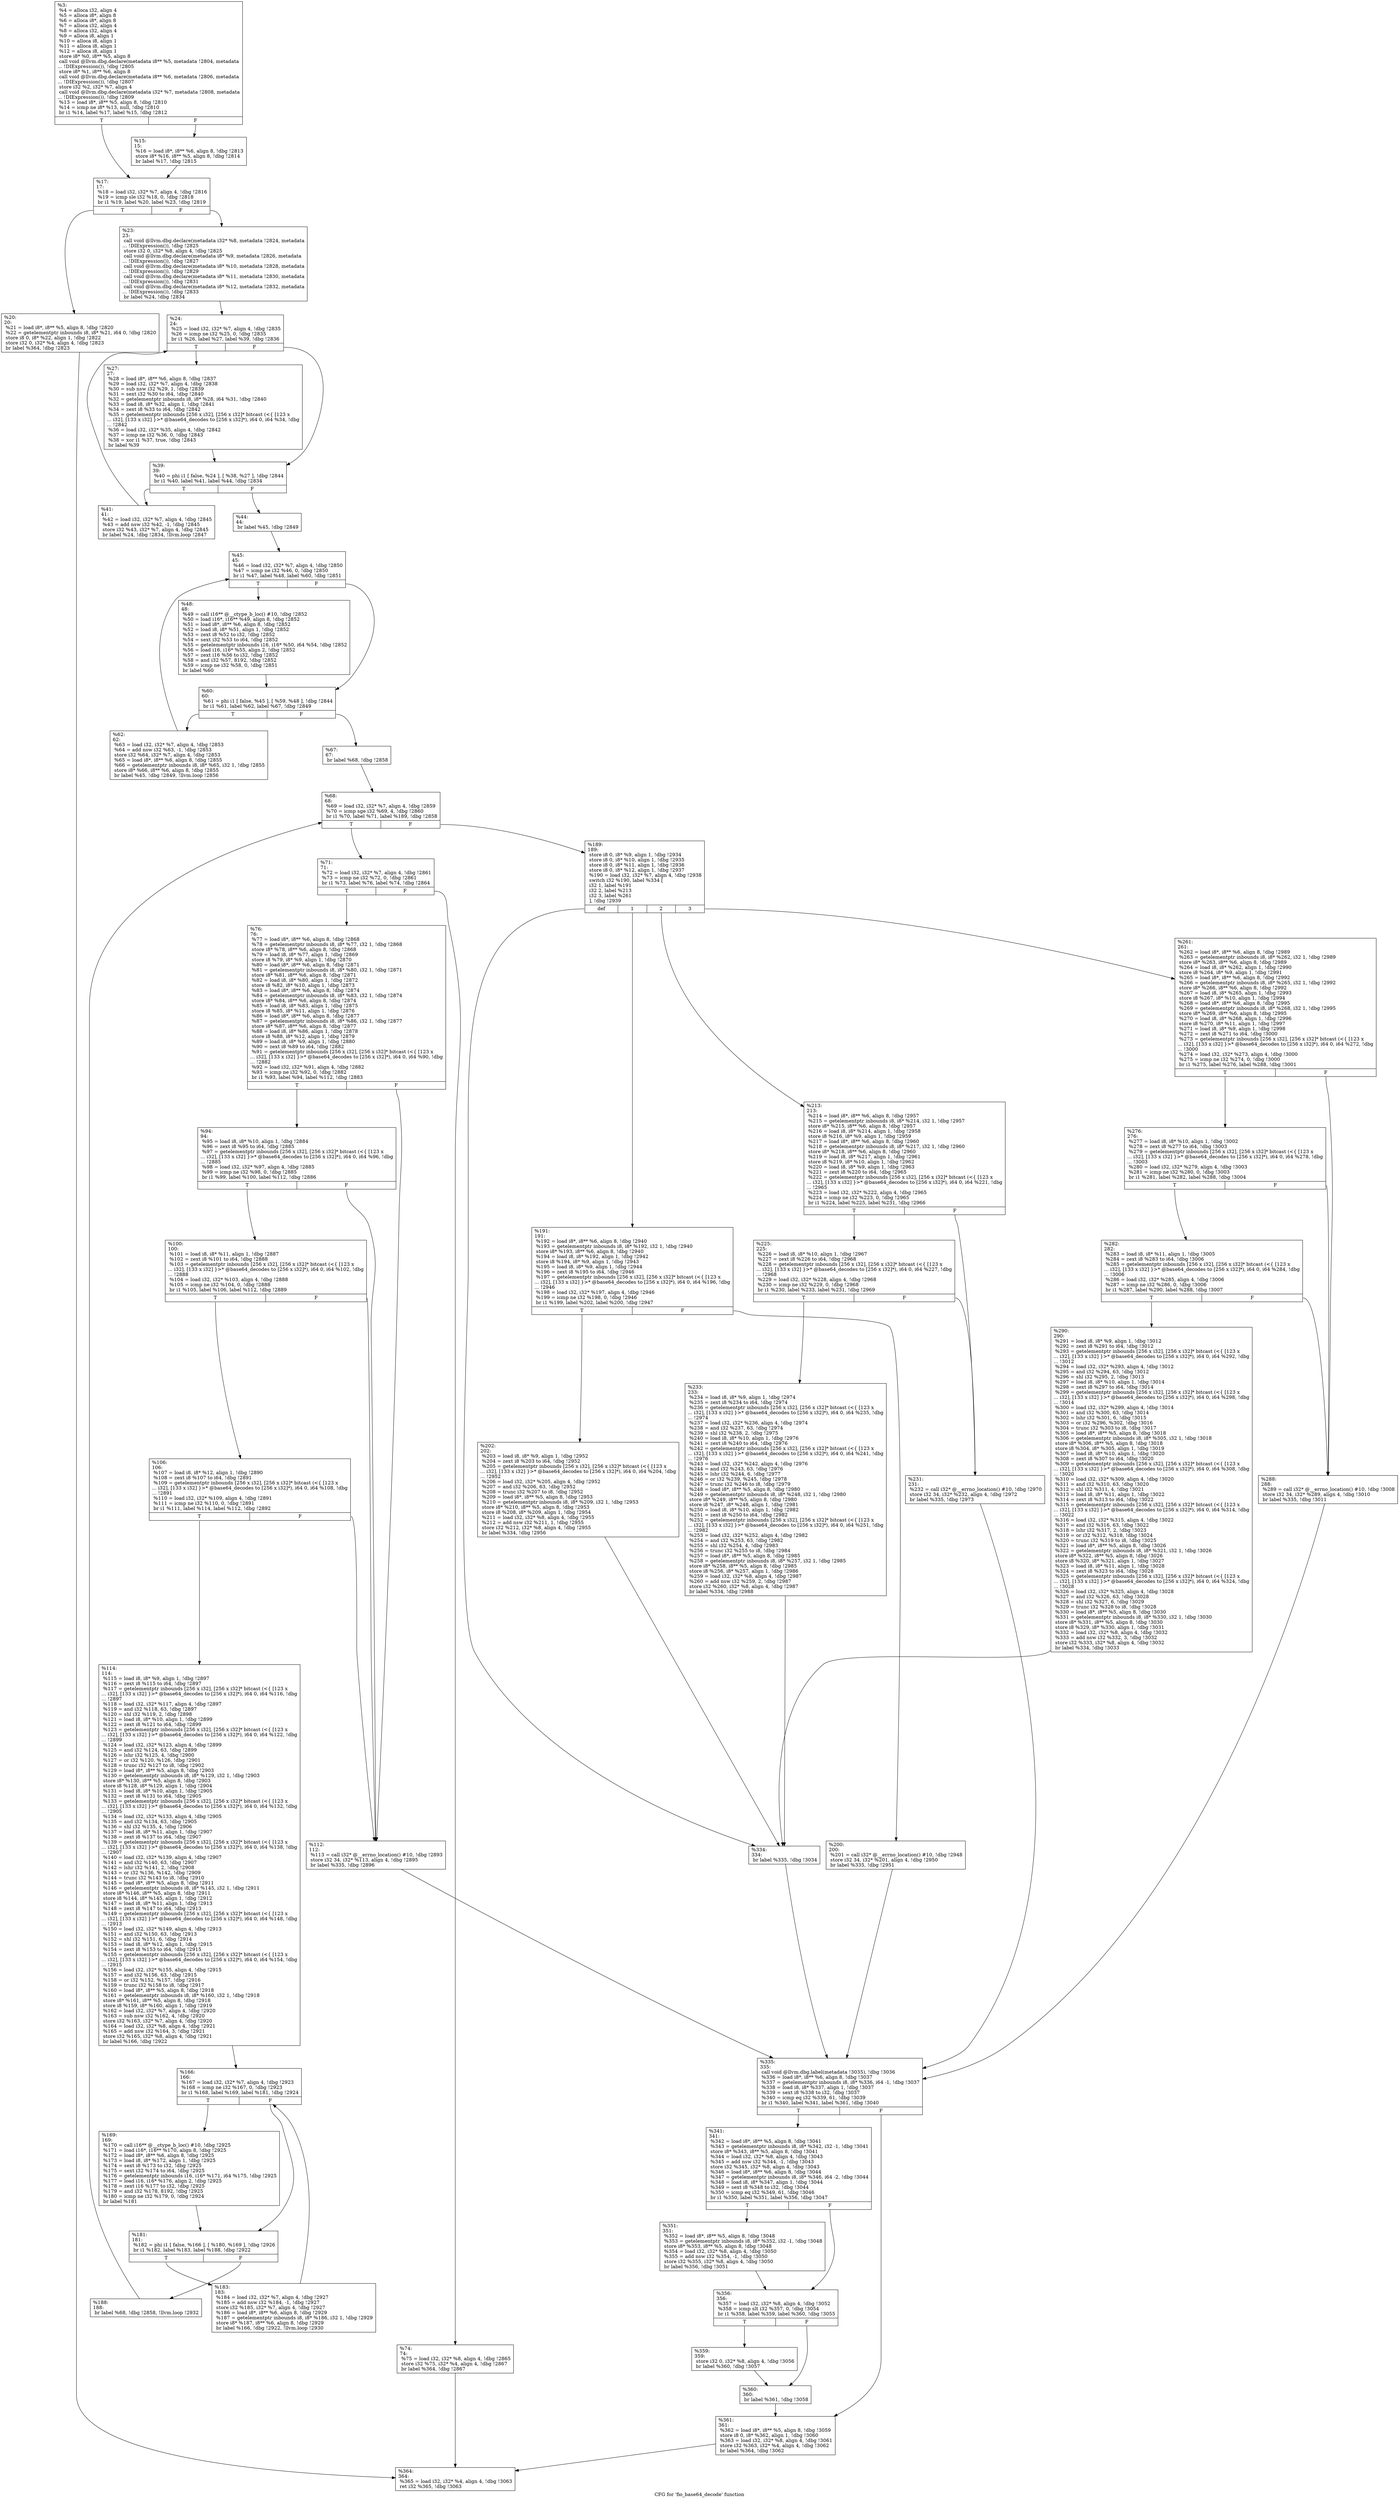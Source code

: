 digraph "CFG for 'fio_base64_decode' function" {
	label="CFG for 'fio_base64_decode' function";

	Node0x556851a2d360 [shape=record,label="{%3:\l  %4 = alloca i32, align 4\l  %5 = alloca i8*, align 8\l  %6 = alloca i8*, align 8\l  %7 = alloca i32, align 4\l  %8 = alloca i32, align 4\l  %9 = alloca i8, align 1\l  %10 = alloca i8, align 1\l  %11 = alloca i8, align 1\l  %12 = alloca i8, align 1\l  store i8* %0, i8** %5, align 8\l  call void @llvm.dbg.declare(metadata i8** %5, metadata !2804, metadata\l... !DIExpression()), !dbg !2805\l  store i8* %1, i8** %6, align 8\l  call void @llvm.dbg.declare(metadata i8** %6, metadata !2806, metadata\l... !DIExpression()), !dbg !2807\l  store i32 %2, i32* %7, align 4\l  call void @llvm.dbg.declare(metadata i32* %7, metadata !2808, metadata\l... !DIExpression()), !dbg !2809\l  %13 = load i8*, i8** %5, align 8, !dbg !2810\l  %14 = icmp ne i8* %13, null, !dbg !2810\l  br i1 %14, label %17, label %15, !dbg !2812\l|{<s0>T|<s1>F}}"];
	Node0x556851a2d360:s0 -> Node0x556851a2e1c0;
	Node0x556851a2d360:s1 -> Node0x556851a2e170;
	Node0x556851a2e170 [shape=record,label="{%15:\l15:                                               \l  %16 = load i8*, i8** %6, align 8, !dbg !2813\l  store i8* %16, i8** %5, align 8, !dbg !2814\l  br label %17, !dbg !2815\l}"];
	Node0x556851a2e170 -> Node0x556851a2e1c0;
	Node0x556851a2e1c0 [shape=record,label="{%17:\l17:                                               \l  %18 = load i32, i32* %7, align 4, !dbg !2816\l  %19 = icmp sle i32 %18, 0, !dbg !2818\l  br i1 %19, label %20, label %23, !dbg !2819\l|{<s0>T|<s1>F}}"];
	Node0x556851a2e1c0:s0 -> Node0x556851a2e210;
	Node0x556851a2e1c0:s1 -> Node0x556851a2e260;
	Node0x556851a2e210 [shape=record,label="{%20:\l20:                                               \l  %21 = load i8*, i8** %5, align 8, !dbg !2820\l  %22 = getelementptr inbounds i8, i8* %21, i64 0, !dbg !2820\l  store i8 0, i8* %22, align 1, !dbg !2822\l  store i32 0, i32* %4, align 4, !dbg !2823\l  br label %364, !dbg !2823\l}"];
	Node0x556851a2e210 -> Node0x556851a2f0c0;
	Node0x556851a2e260 [shape=record,label="{%23:\l23:                                               \l  call void @llvm.dbg.declare(metadata i32* %8, metadata !2824, metadata\l... !DIExpression()), !dbg !2825\l  store i32 0, i32* %8, align 4, !dbg !2825\l  call void @llvm.dbg.declare(metadata i8* %9, metadata !2826, metadata\l... !DIExpression()), !dbg !2827\l  call void @llvm.dbg.declare(metadata i8* %10, metadata !2828, metadata\l... !DIExpression()), !dbg !2829\l  call void @llvm.dbg.declare(metadata i8* %11, metadata !2830, metadata\l... !DIExpression()), !dbg !2831\l  call void @llvm.dbg.declare(metadata i8* %12, metadata !2832, metadata\l... !DIExpression()), !dbg !2833\l  br label %24, !dbg !2834\l}"];
	Node0x556851a2e260 -> Node0x556851a2e2b0;
	Node0x556851a2e2b0 [shape=record,label="{%24:\l24:                                               \l  %25 = load i32, i32* %7, align 4, !dbg !2835\l  %26 = icmp ne i32 %25, 0, !dbg !2835\l  br i1 %26, label %27, label %39, !dbg !2836\l|{<s0>T|<s1>F}}"];
	Node0x556851a2e2b0:s0 -> Node0x556851a2e300;
	Node0x556851a2e2b0:s1 -> Node0x556851a2e350;
	Node0x556851a2e300 [shape=record,label="{%27:\l27:                                               \l  %28 = load i8*, i8** %6, align 8, !dbg !2837\l  %29 = load i32, i32* %7, align 4, !dbg !2838\l  %30 = sub nsw i32 %29, 1, !dbg !2839\l  %31 = sext i32 %30 to i64, !dbg !2840\l  %32 = getelementptr inbounds i8, i8* %28, i64 %31, !dbg !2840\l  %33 = load i8, i8* %32, align 1, !dbg !2841\l  %34 = zext i8 %33 to i64, !dbg !2842\l  %35 = getelementptr inbounds [256 x i32], [256 x i32]* bitcast (\<\{ [123 x\l... i32], [133 x i32] \}\>* @base64_decodes to [256 x i32]*), i64 0, i64 %34, !dbg\l... !2842\l  %36 = load i32, i32* %35, align 4, !dbg !2842\l  %37 = icmp ne i32 %36, 0, !dbg !2843\l  %38 = xor i1 %37, true, !dbg !2843\l  br label %39\l}"];
	Node0x556851a2e300 -> Node0x556851a2e350;
	Node0x556851a2e350 [shape=record,label="{%39:\l39:                                               \l  %40 = phi i1 [ false, %24 ], [ %38, %27 ], !dbg !2844\l  br i1 %40, label %41, label %44, !dbg !2834\l|{<s0>T|<s1>F}}"];
	Node0x556851a2e350:s0 -> Node0x556851a2e3a0;
	Node0x556851a2e350:s1 -> Node0x556851a2e3f0;
	Node0x556851a2e3a0 [shape=record,label="{%41:\l41:                                               \l  %42 = load i32, i32* %7, align 4, !dbg !2845\l  %43 = add nsw i32 %42, -1, !dbg !2845\l  store i32 %43, i32* %7, align 4, !dbg !2845\l  br label %24, !dbg !2834, !llvm.loop !2847\l}"];
	Node0x556851a2e3a0 -> Node0x556851a2e2b0;
	Node0x556851a2e3f0 [shape=record,label="{%44:\l44:                                               \l  br label %45, !dbg !2849\l}"];
	Node0x556851a2e3f0 -> Node0x556851a2e440;
	Node0x556851a2e440 [shape=record,label="{%45:\l45:                                               \l  %46 = load i32, i32* %7, align 4, !dbg !2850\l  %47 = icmp ne i32 %46, 0, !dbg !2850\l  br i1 %47, label %48, label %60, !dbg !2851\l|{<s0>T|<s1>F}}"];
	Node0x556851a2e440:s0 -> Node0x556851a2e490;
	Node0x556851a2e440:s1 -> Node0x556851a2e4e0;
	Node0x556851a2e490 [shape=record,label="{%48:\l48:                                               \l  %49 = call i16** @__ctype_b_loc() #10, !dbg !2852\l  %50 = load i16*, i16** %49, align 8, !dbg !2852\l  %51 = load i8*, i8** %6, align 8, !dbg !2852\l  %52 = load i8, i8* %51, align 1, !dbg !2852\l  %53 = zext i8 %52 to i32, !dbg !2852\l  %54 = sext i32 %53 to i64, !dbg !2852\l  %55 = getelementptr inbounds i16, i16* %50, i64 %54, !dbg !2852\l  %56 = load i16, i16* %55, align 2, !dbg !2852\l  %57 = zext i16 %56 to i32, !dbg !2852\l  %58 = and i32 %57, 8192, !dbg !2852\l  %59 = icmp ne i32 %58, 0, !dbg !2851\l  br label %60\l}"];
	Node0x556851a2e490 -> Node0x556851a2e4e0;
	Node0x556851a2e4e0 [shape=record,label="{%60:\l60:                                               \l  %61 = phi i1 [ false, %45 ], [ %59, %48 ], !dbg !2844\l  br i1 %61, label %62, label %67, !dbg !2849\l|{<s0>T|<s1>F}}"];
	Node0x556851a2e4e0:s0 -> Node0x556851a2e530;
	Node0x556851a2e4e0:s1 -> Node0x556851a2e580;
	Node0x556851a2e530 [shape=record,label="{%62:\l62:                                               \l  %63 = load i32, i32* %7, align 4, !dbg !2853\l  %64 = add nsw i32 %63, -1, !dbg !2853\l  store i32 %64, i32* %7, align 4, !dbg !2853\l  %65 = load i8*, i8** %6, align 8, !dbg !2855\l  %66 = getelementptr inbounds i8, i8* %65, i32 1, !dbg !2855\l  store i8* %66, i8** %6, align 8, !dbg !2855\l  br label %45, !dbg !2849, !llvm.loop !2856\l}"];
	Node0x556851a2e530 -> Node0x556851a2e440;
	Node0x556851a2e580 [shape=record,label="{%67:\l67:                                               \l  br label %68, !dbg !2858\l}"];
	Node0x556851a2e580 -> Node0x556851a2e5d0;
	Node0x556851a2e5d0 [shape=record,label="{%68:\l68:                                               \l  %69 = load i32, i32* %7, align 4, !dbg !2859\l  %70 = icmp sge i32 %69, 4, !dbg !2860\l  br i1 %70, label %71, label %189, !dbg !2858\l|{<s0>T|<s1>F}}"];
	Node0x556851a2e5d0:s0 -> Node0x556851a2e620;
	Node0x556851a2e5d0:s1 -> Node0x556851a2ea30;
	Node0x556851a2e620 [shape=record,label="{%71:\l71:                                               \l  %72 = load i32, i32* %7, align 4, !dbg !2861\l  %73 = icmp ne i32 %72, 0, !dbg !2861\l  br i1 %73, label %76, label %74, !dbg !2864\l|{<s0>T|<s1>F}}"];
	Node0x556851a2e620:s0 -> Node0x556851a2e6c0;
	Node0x556851a2e620:s1 -> Node0x556851a2e670;
	Node0x556851a2e670 [shape=record,label="{%74:\l74:                                               \l  %75 = load i32, i32* %8, align 4, !dbg !2865\l  store i32 %75, i32* %4, align 4, !dbg !2867\l  br label %364, !dbg !2867\l}"];
	Node0x556851a2e670 -> Node0x556851a2f0c0;
	Node0x556851a2e6c0 [shape=record,label="{%76:\l76:                                               \l  %77 = load i8*, i8** %6, align 8, !dbg !2868\l  %78 = getelementptr inbounds i8, i8* %77, i32 1, !dbg !2868\l  store i8* %78, i8** %6, align 8, !dbg !2868\l  %79 = load i8, i8* %77, align 1, !dbg !2869\l  store i8 %79, i8* %9, align 1, !dbg !2870\l  %80 = load i8*, i8** %6, align 8, !dbg !2871\l  %81 = getelementptr inbounds i8, i8* %80, i32 1, !dbg !2871\l  store i8* %81, i8** %6, align 8, !dbg !2871\l  %82 = load i8, i8* %80, align 1, !dbg !2872\l  store i8 %82, i8* %10, align 1, !dbg !2873\l  %83 = load i8*, i8** %6, align 8, !dbg !2874\l  %84 = getelementptr inbounds i8, i8* %83, i32 1, !dbg !2874\l  store i8* %84, i8** %6, align 8, !dbg !2874\l  %85 = load i8, i8* %83, align 1, !dbg !2875\l  store i8 %85, i8* %11, align 1, !dbg !2876\l  %86 = load i8*, i8** %6, align 8, !dbg !2877\l  %87 = getelementptr inbounds i8, i8* %86, i32 1, !dbg !2877\l  store i8* %87, i8** %6, align 8, !dbg !2877\l  %88 = load i8, i8* %86, align 1, !dbg !2878\l  store i8 %88, i8* %12, align 1, !dbg !2879\l  %89 = load i8, i8* %9, align 1, !dbg !2880\l  %90 = zext i8 %89 to i64, !dbg !2882\l  %91 = getelementptr inbounds [256 x i32], [256 x i32]* bitcast (\<\{ [123 x\l... i32], [133 x i32] \}\>* @base64_decodes to [256 x i32]*), i64 0, i64 %90, !dbg\l... !2882\l  %92 = load i32, i32* %91, align 4, !dbg !2882\l  %93 = icmp ne i32 %92, 0, !dbg !2882\l  br i1 %93, label %94, label %112, !dbg !2883\l|{<s0>T|<s1>F}}"];
	Node0x556851a2e6c0:s0 -> Node0x556851a2e710;
	Node0x556851a2e6c0:s1 -> Node0x556851a2e800;
	Node0x556851a2e710 [shape=record,label="{%94:\l94:                                               \l  %95 = load i8, i8* %10, align 1, !dbg !2884\l  %96 = zext i8 %95 to i64, !dbg !2885\l  %97 = getelementptr inbounds [256 x i32], [256 x i32]* bitcast (\<\{ [123 x\l... i32], [133 x i32] \}\>* @base64_decodes to [256 x i32]*), i64 0, i64 %96, !dbg\l... !2885\l  %98 = load i32, i32* %97, align 4, !dbg !2885\l  %99 = icmp ne i32 %98, 0, !dbg !2885\l  br i1 %99, label %100, label %112, !dbg !2886\l|{<s0>T|<s1>F}}"];
	Node0x556851a2e710:s0 -> Node0x556851a2e760;
	Node0x556851a2e710:s1 -> Node0x556851a2e800;
	Node0x556851a2e760 [shape=record,label="{%100:\l100:                                              \l  %101 = load i8, i8* %11, align 1, !dbg !2887\l  %102 = zext i8 %101 to i64, !dbg !2888\l  %103 = getelementptr inbounds [256 x i32], [256 x i32]* bitcast (\<\{ [123 x\l... i32], [133 x i32] \}\>* @base64_decodes to [256 x i32]*), i64 0, i64 %102, !dbg\l... !2888\l  %104 = load i32, i32* %103, align 4, !dbg !2888\l  %105 = icmp ne i32 %104, 0, !dbg !2888\l  br i1 %105, label %106, label %112, !dbg !2889\l|{<s0>T|<s1>F}}"];
	Node0x556851a2e760:s0 -> Node0x556851a2e7b0;
	Node0x556851a2e760:s1 -> Node0x556851a2e800;
	Node0x556851a2e7b0 [shape=record,label="{%106:\l106:                                              \l  %107 = load i8, i8* %12, align 1, !dbg !2890\l  %108 = zext i8 %107 to i64, !dbg !2891\l  %109 = getelementptr inbounds [256 x i32], [256 x i32]* bitcast (\<\{ [123 x\l... i32], [133 x i32] \}\>* @base64_decodes to [256 x i32]*), i64 0, i64 %108, !dbg\l... !2891\l  %110 = load i32, i32* %109, align 4, !dbg !2891\l  %111 = icmp ne i32 %110, 0, !dbg !2891\l  br i1 %111, label %114, label %112, !dbg !2892\l|{<s0>T|<s1>F}}"];
	Node0x556851a2e7b0:s0 -> Node0x556851a2e850;
	Node0x556851a2e7b0:s1 -> Node0x556851a2e800;
	Node0x556851a2e800 [shape=record,label="{%112:\l112:                                              \l  %113 = call i32* @__errno_location() #10, !dbg !2893\l  store i32 34, i32* %113, align 4, !dbg !2895\l  br label %335, !dbg !2896\l}"];
	Node0x556851a2e800 -> Node0x556851a2ee90;
	Node0x556851a2e850 [shape=record,label="{%114:\l114:                                              \l  %115 = load i8, i8* %9, align 1, !dbg !2897\l  %116 = zext i8 %115 to i64, !dbg !2897\l  %117 = getelementptr inbounds [256 x i32], [256 x i32]* bitcast (\<\{ [123 x\l... i32], [133 x i32] \}\>* @base64_decodes to [256 x i32]*), i64 0, i64 %116, !dbg\l... !2897\l  %118 = load i32, i32* %117, align 4, !dbg !2897\l  %119 = and i32 %118, 63, !dbg !2897\l  %120 = shl i32 %119, 2, !dbg !2898\l  %121 = load i8, i8* %10, align 1, !dbg !2899\l  %122 = zext i8 %121 to i64, !dbg !2899\l  %123 = getelementptr inbounds [256 x i32], [256 x i32]* bitcast (\<\{ [123 x\l... i32], [133 x i32] \}\>* @base64_decodes to [256 x i32]*), i64 0, i64 %122, !dbg\l... !2899\l  %124 = load i32, i32* %123, align 4, !dbg !2899\l  %125 = and i32 %124, 63, !dbg !2899\l  %126 = lshr i32 %125, 4, !dbg !2900\l  %127 = or i32 %120, %126, !dbg !2901\l  %128 = trunc i32 %127 to i8, !dbg !2902\l  %129 = load i8*, i8** %5, align 8, !dbg !2903\l  %130 = getelementptr inbounds i8, i8* %129, i32 1, !dbg !2903\l  store i8* %130, i8** %5, align 8, !dbg !2903\l  store i8 %128, i8* %129, align 1, !dbg !2904\l  %131 = load i8, i8* %10, align 1, !dbg !2905\l  %132 = zext i8 %131 to i64, !dbg !2905\l  %133 = getelementptr inbounds [256 x i32], [256 x i32]* bitcast (\<\{ [123 x\l... i32], [133 x i32] \}\>* @base64_decodes to [256 x i32]*), i64 0, i64 %132, !dbg\l... !2905\l  %134 = load i32, i32* %133, align 4, !dbg !2905\l  %135 = and i32 %134, 63, !dbg !2905\l  %136 = shl i32 %135, 4, !dbg !2906\l  %137 = load i8, i8* %11, align 1, !dbg !2907\l  %138 = zext i8 %137 to i64, !dbg !2907\l  %139 = getelementptr inbounds [256 x i32], [256 x i32]* bitcast (\<\{ [123 x\l... i32], [133 x i32] \}\>* @base64_decodes to [256 x i32]*), i64 0, i64 %138, !dbg\l... !2907\l  %140 = load i32, i32* %139, align 4, !dbg !2907\l  %141 = and i32 %140, 63, !dbg !2907\l  %142 = lshr i32 %141, 2, !dbg !2908\l  %143 = or i32 %136, %142, !dbg !2909\l  %144 = trunc i32 %143 to i8, !dbg !2910\l  %145 = load i8*, i8** %5, align 8, !dbg !2911\l  %146 = getelementptr inbounds i8, i8* %145, i32 1, !dbg !2911\l  store i8* %146, i8** %5, align 8, !dbg !2911\l  store i8 %144, i8* %145, align 1, !dbg !2912\l  %147 = load i8, i8* %11, align 1, !dbg !2913\l  %148 = zext i8 %147 to i64, !dbg !2913\l  %149 = getelementptr inbounds [256 x i32], [256 x i32]* bitcast (\<\{ [123 x\l... i32], [133 x i32] \}\>* @base64_decodes to [256 x i32]*), i64 0, i64 %148, !dbg\l... !2913\l  %150 = load i32, i32* %149, align 4, !dbg !2913\l  %151 = and i32 %150, 63, !dbg !2913\l  %152 = shl i32 %151, 6, !dbg !2914\l  %153 = load i8, i8* %12, align 1, !dbg !2915\l  %154 = zext i8 %153 to i64, !dbg !2915\l  %155 = getelementptr inbounds [256 x i32], [256 x i32]* bitcast (\<\{ [123 x\l... i32], [133 x i32] \}\>* @base64_decodes to [256 x i32]*), i64 0, i64 %154, !dbg\l... !2915\l  %156 = load i32, i32* %155, align 4, !dbg !2915\l  %157 = and i32 %156, 63, !dbg !2915\l  %158 = or i32 %152, %157, !dbg !2916\l  %159 = trunc i32 %158 to i8, !dbg !2917\l  %160 = load i8*, i8** %5, align 8, !dbg !2918\l  %161 = getelementptr inbounds i8, i8* %160, i32 1, !dbg !2918\l  store i8* %161, i8** %5, align 8, !dbg !2918\l  store i8 %159, i8* %160, align 1, !dbg !2919\l  %162 = load i32, i32* %7, align 4, !dbg !2920\l  %163 = sub nsw i32 %162, 4, !dbg !2920\l  store i32 %163, i32* %7, align 4, !dbg !2920\l  %164 = load i32, i32* %8, align 4, !dbg !2921\l  %165 = add nsw i32 %164, 3, !dbg !2921\l  store i32 %165, i32* %8, align 4, !dbg !2921\l  br label %166, !dbg !2922\l}"];
	Node0x556851a2e850 -> Node0x556851a2e8a0;
	Node0x556851a2e8a0 [shape=record,label="{%166:\l166:                                              \l  %167 = load i32, i32* %7, align 4, !dbg !2923\l  %168 = icmp ne i32 %167, 0, !dbg !2923\l  br i1 %168, label %169, label %181, !dbg !2924\l|{<s0>T|<s1>F}}"];
	Node0x556851a2e8a0:s0 -> Node0x556851a2e8f0;
	Node0x556851a2e8a0:s1 -> Node0x556851a2e940;
	Node0x556851a2e8f0 [shape=record,label="{%169:\l169:                                              \l  %170 = call i16** @__ctype_b_loc() #10, !dbg !2925\l  %171 = load i16*, i16** %170, align 8, !dbg !2925\l  %172 = load i8*, i8** %6, align 8, !dbg !2925\l  %173 = load i8, i8* %172, align 1, !dbg !2925\l  %174 = sext i8 %173 to i32, !dbg !2925\l  %175 = sext i32 %174 to i64, !dbg !2925\l  %176 = getelementptr inbounds i16, i16* %171, i64 %175, !dbg !2925\l  %177 = load i16, i16* %176, align 2, !dbg !2925\l  %178 = zext i16 %177 to i32, !dbg !2925\l  %179 = and i32 %178, 8192, !dbg !2925\l  %180 = icmp ne i32 %179, 0, !dbg !2924\l  br label %181\l}"];
	Node0x556851a2e8f0 -> Node0x556851a2e940;
	Node0x556851a2e940 [shape=record,label="{%181:\l181:                                              \l  %182 = phi i1 [ false, %166 ], [ %180, %169 ], !dbg !2926\l  br i1 %182, label %183, label %188, !dbg !2922\l|{<s0>T|<s1>F}}"];
	Node0x556851a2e940:s0 -> Node0x556851a2e990;
	Node0x556851a2e940:s1 -> Node0x556851a2e9e0;
	Node0x556851a2e990 [shape=record,label="{%183:\l183:                                              \l  %184 = load i32, i32* %7, align 4, !dbg !2927\l  %185 = add nsw i32 %184, -1, !dbg !2927\l  store i32 %185, i32* %7, align 4, !dbg !2927\l  %186 = load i8*, i8** %6, align 8, !dbg !2929\l  %187 = getelementptr inbounds i8, i8* %186, i32 1, !dbg !2929\l  store i8* %187, i8** %6, align 8, !dbg !2929\l  br label %166, !dbg !2922, !llvm.loop !2930\l}"];
	Node0x556851a2e990 -> Node0x556851a2e8a0;
	Node0x556851a2e9e0 [shape=record,label="{%188:\l188:                                              \l  br label %68, !dbg !2858, !llvm.loop !2932\l}"];
	Node0x556851a2e9e0 -> Node0x556851a2e5d0;
	Node0x556851a2ea30 [shape=record,label="{%189:\l189:                                              \l  store i8 0, i8* %9, align 1, !dbg !2934\l  store i8 0, i8* %10, align 1, !dbg !2935\l  store i8 0, i8* %11, align 1, !dbg !2936\l  store i8 0, i8* %12, align 1, !dbg !2937\l  %190 = load i32, i32* %7, align 4, !dbg !2938\l  switch i32 %190, label %334 [\l    i32 1, label %191\l    i32 2, label %213\l    i32 3, label %261\l  ], !dbg !2939\l|{<s0>def|<s1>1|<s2>2|<s3>3}}"];
	Node0x556851a2ea30:s0 -> Node0x556851a2ee40;
	Node0x556851a2ea30:s1 -> Node0x556851a2ea80;
	Node0x556851a2ea30:s2 -> Node0x556851a2eb70;
	Node0x556851a2ea30:s3 -> Node0x556851a2ecb0;
	Node0x556851a2ea80 [shape=record,label="{%191:\l191:                                              \l  %192 = load i8*, i8** %6, align 8, !dbg !2940\l  %193 = getelementptr inbounds i8, i8* %192, i32 1, !dbg !2940\l  store i8* %193, i8** %6, align 8, !dbg !2940\l  %194 = load i8, i8* %192, align 1, !dbg !2942\l  store i8 %194, i8* %9, align 1, !dbg !2943\l  %195 = load i8, i8* %9, align 1, !dbg !2944\l  %196 = zext i8 %195 to i64, !dbg !2946\l  %197 = getelementptr inbounds [256 x i32], [256 x i32]* bitcast (\<\{ [123 x\l... i32], [133 x i32] \}\>* @base64_decodes to [256 x i32]*), i64 0, i64 %196, !dbg\l... !2946\l  %198 = load i32, i32* %197, align 4, !dbg !2946\l  %199 = icmp ne i32 %198, 0, !dbg !2946\l  br i1 %199, label %202, label %200, !dbg !2947\l|{<s0>T|<s1>F}}"];
	Node0x556851a2ea80:s0 -> Node0x556851a2eb20;
	Node0x556851a2ea80:s1 -> Node0x556851a2ead0;
	Node0x556851a2ead0 [shape=record,label="{%200:\l200:                                              \l  %201 = call i32* @__errno_location() #10, !dbg !2948\l  store i32 34, i32* %201, align 4, !dbg !2950\l  br label %335, !dbg !2951\l}"];
	Node0x556851a2ead0 -> Node0x556851a2ee90;
	Node0x556851a2eb20 [shape=record,label="{%202:\l202:                                              \l  %203 = load i8, i8* %9, align 1, !dbg !2952\l  %204 = zext i8 %203 to i64, !dbg !2952\l  %205 = getelementptr inbounds [256 x i32], [256 x i32]* bitcast (\<\{ [123 x\l... i32], [133 x i32] \}\>* @base64_decodes to [256 x i32]*), i64 0, i64 %204, !dbg\l... !2952\l  %206 = load i32, i32* %205, align 4, !dbg !2952\l  %207 = and i32 %206, 63, !dbg !2952\l  %208 = trunc i32 %207 to i8, !dbg !2952\l  %209 = load i8*, i8** %5, align 8, !dbg !2953\l  %210 = getelementptr inbounds i8, i8* %209, i32 1, !dbg !2953\l  store i8* %210, i8** %5, align 8, !dbg !2953\l  store i8 %208, i8* %209, align 1, !dbg !2954\l  %211 = load i32, i32* %8, align 4, !dbg !2955\l  %212 = add nsw i32 %211, 1, !dbg !2955\l  store i32 %212, i32* %8, align 4, !dbg !2955\l  br label %334, !dbg !2956\l}"];
	Node0x556851a2eb20 -> Node0x556851a2ee40;
	Node0x556851a2eb70 [shape=record,label="{%213:\l213:                                              \l  %214 = load i8*, i8** %6, align 8, !dbg !2957\l  %215 = getelementptr inbounds i8, i8* %214, i32 1, !dbg !2957\l  store i8* %215, i8** %6, align 8, !dbg !2957\l  %216 = load i8, i8* %214, align 1, !dbg !2958\l  store i8 %216, i8* %9, align 1, !dbg !2959\l  %217 = load i8*, i8** %6, align 8, !dbg !2960\l  %218 = getelementptr inbounds i8, i8* %217, i32 1, !dbg !2960\l  store i8* %218, i8** %6, align 8, !dbg !2960\l  %219 = load i8, i8* %217, align 1, !dbg !2961\l  store i8 %219, i8* %10, align 1, !dbg !2962\l  %220 = load i8, i8* %9, align 1, !dbg !2963\l  %221 = zext i8 %220 to i64, !dbg !2965\l  %222 = getelementptr inbounds [256 x i32], [256 x i32]* bitcast (\<\{ [123 x\l... i32], [133 x i32] \}\>* @base64_decodes to [256 x i32]*), i64 0, i64 %221, !dbg\l... !2965\l  %223 = load i32, i32* %222, align 4, !dbg !2965\l  %224 = icmp ne i32 %223, 0, !dbg !2965\l  br i1 %224, label %225, label %231, !dbg !2966\l|{<s0>T|<s1>F}}"];
	Node0x556851a2eb70:s0 -> Node0x556851a2ebc0;
	Node0x556851a2eb70:s1 -> Node0x556851a2ec10;
	Node0x556851a2ebc0 [shape=record,label="{%225:\l225:                                              \l  %226 = load i8, i8* %10, align 1, !dbg !2967\l  %227 = zext i8 %226 to i64, !dbg !2968\l  %228 = getelementptr inbounds [256 x i32], [256 x i32]* bitcast (\<\{ [123 x\l... i32], [133 x i32] \}\>* @base64_decodes to [256 x i32]*), i64 0, i64 %227, !dbg\l... !2968\l  %229 = load i32, i32* %228, align 4, !dbg !2968\l  %230 = icmp ne i32 %229, 0, !dbg !2968\l  br i1 %230, label %233, label %231, !dbg !2969\l|{<s0>T|<s1>F}}"];
	Node0x556851a2ebc0:s0 -> Node0x556851a2ec60;
	Node0x556851a2ebc0:s1 -> Node0x556851a2ec10;
	Node0x556851a2ec10 [shape=record,label="{%231:\l231:                                              \l  %232 = call i32* @__errno_location() #10, !dbg !2970\l  store i32 34, i32* %232, align 4, !dbg !2972\l  br label %335, !dbg !2973\l}"];
	Node0x556851a2ec10 -> Node0x556851a2ee90;
	Node0x556851a2ec60 [shape=record,label="{%233:\l233:                                              \l  %234 = load i8, i8* %9, align 1, !dbg !2974\l  %235 = zext i8 %234 to i64, !dbg !2974\l  %236 = getelementptr inbounds [256 x i32], [256 x i32]* bitcast (\<\{ [123 x\l... i32], [133 x i32] \}\>* @base64_decodes to [256 x i32]*), i64 0, i64 %235, !dbg\l... !2974\l  %237 = load i32, i32* %236, align 4, !dbg !2974\l  %238 = and i32 %237, 63, !dbg !2974\l  %239 = shl i32 %238, 2, !dbg !2975\l  %240 = load i8, i8* %10, align 1, !dbg !2976\l  %241 = zext i8 %240 to i64, !dbg !2976\l  %242 = getelementptr inbounds [256 x i32], [256 x i32]* bitcast (\<\{ [123 x\l... i32], [133 x i32] \}\>* @base64_decodes to [256 x i32]*), i64 0, i64 %241, !dbg\l... !2976\l  %243 = load i32, i32* %242, align 4, !dbg !2976\l  %244 = and i32 %243, 63, !dbg !2976\l  %245 = lshr i32 %244, 6, !dbg !2977\l  %246 = or i32 %239, %245, !dbg !2978\l  %247 = trunc i32 %246 to i8, !dbg !2979\l  %248 = load i8*, i8** %5, align 8, !dbg !2980\l  %249 = getelementptr inbounds i8, i8* %248, i32 1, !dbg !2980\l  store i8* %249, i8** %5, align 8, !dbg !2980\l  store i8 %247, i8* %248, align 1, !dbg !2981\l  %250 = load i8, i8* %10, align 1, !dbg !2982\l  %251 = zext i8 %250 to i64, !dbg !2982\l  %252 = getelementptr inbounds [256 x i32], [256 x i32]* bitcast (\<\{ [123 x\l... i32], [133 x i32] \}\>* @base64_decodes to [256 x i32]*), i64 0, i64 %251, !dbg\l... !2982\l  %253 = load i32, i32* %252, align 4, !dbg !2982\l  %254 = and i32 %253, 63, !dbg !2982\l  %255 = shl i32 %254, 4, !dbg !2983\l  %256 = trunc i32 %255 to i8, !dbg !2984\l  %257 = load i8*, i8** %5, align 8, !dbg !2985\l  %258 = getelementptr inbounds i8, i8* %257, i32 1, !dbg !2985\l  store i8* %258, i8** %5, align 8, !dbg !2985\l  store i8 %256, i8* %257, align 1, !dbg !2986\l  %259 = load i32, i32* %8, align 4, !dbg !2987\l  %260 = add nsw i32 %259, 2, !dbg !2987\l  store i32 %260, i32* %8, align 4, !dbg !2987\l  br label %334, !dbg !2988\l}"];
	Node0x556851a2ec60 -> Node0x556851a2ee40;
	Node0x556851a2ecb0 [shape=record,label="{%261:\l261:                                              \l  %262 = load i8*, i8** %6, align 8, !dbg !2989\l  %263 = getelementptr inbounds i8, i8* %262, i32 1, !dbg !2989\l  store i8* %263, i8** %6, align 8, !dbg !2989\l  %264 = load i8, i8* %262, align 1, !dbg !2990\l  store i8 %264, i8* %9, align 1, !dbg !2991\l  %265 = load i8*, i8** %6, align 8, !dbg !2992\l  %266 = getelementptr inbounds i8, i8* %265, i32 1, !dbg !2992\l  store i8* %266, i8** %6, align 8, !dbg !2992\l  %267 = load i8, i8* %265, align 1, !dbg !2993\l  store i8 %267, i8* %10, align 1, !dbg !2994\l  %268 = load i8*, i8** %6, align 8, !dbg !2995\l  %269 = getelementptr inbounds i8, i8* %268, i32 1, !dbg !2995\l  store i8* %269, i8** %6, align 8, !dbg !2995\l  %270 = load i8, i8* %268, align 1, !dbg !2996\l  store i8 %270, i8* %11, align 1, !dbg !2997\l  %271 = load i8, i8* %9, align 1, !dbg !2998\l  %272 = zext i8 %271 to i64, !dbg !3000\l  %273 = getelementptr inbounds [256 x i32], [256 x i32]* bitcast (\<\{ [123 x\l... i32], [133 x i32] \}\>* @base64_decodes to [256 x i32]*), i64 0, i64 %272, !dbg\l... !3000\l  %274 = load i32, i32* %273, align 4, !dbg !3000\l  %275 = icmp ne i32 %274, 0, !dbg !3000\l  br i1 %275, label %276, label %288, !dbg !3001\l|{<s0>T|<s1>F}}"];
	Node0x556851a2ecb0:s0 -> Node0x556851a2ed00;
	Node0x556851a2ecb0:s1 -> Node0x556851a2eda0;
	Node0x556851a2ed00 [shape=record,label="{%276:\l276:                                              \l  %277 = load i8, i8* %10, align 1, !dbg !3002\l  %278 = zext i8 %277 to i64, !dbg !3003\l  %279 = getelementptr inbounds [256 x i32], [256 x i32]* bitcast (\<\{ [123 x\l... i32], [133 x i32] \}\>* @base64_decodes to [256 x i32]*), i64 0, i64 %278, !dbg\l... !3003\l  %280 = load i32, i32* %279, align 4, !dbg !3003\l  %281 = icmp ne i32 %280, 0, !dbg !3003\l  br i1 %281, label %282, label %288, !dbg !3004\l|{<s0>T|<s1>F}}"];
	Node0x556851a2ed00:s0 -> Node0x556851a2ed50;
	Node0x556851a2ed00:s1 -> Node0x556851a2eda0;
	Node0x556851a2ed50 [shape=record,label="{%282:\l282:                                              \l  %283 = load i8, i8* %11, align 1, !dbg !3005\l  %284 = zext i8 %283 to i64, !dbg !3006\l  %285 = getelementptr inbounds [256 x i32], [256 x i32]* bitcast (\<\{ [123 x\l... i32], [133 x i32] \}\>* @base64_decodes to [256 x i32]*), i64 0, i64 %284, !dbg\l... !3006\l  %286 = load i32, i32* %285, align 4, !dbg !3006\l  %287 = icmp ne i32 %286, 0, !dbg !3006\l  br i1 %287, label %290, label %288, !dbg !3007\l|{<s0>T|<s1>F}}"];
	Node0x556851a2ed50:s0 -> Node0x556851a2edf0;
	Node0x556851a2ed50:s1 -> Node0x556851a2eda0;
	Node0x556851a2eda0 [shape=record,label="{%288:\l288:                                              \l  %289 = call i32* @__errno_location() #10, !dbg !3008\l  store i32 34, i32* %289, align 4, !dbg !3010\l  br label %335, !dbg !3011\l}"];
	Node0x556851a2eda0 -> Node0x556851a2ee90;
	Node0x556851a2edf0 [shape=record,label="{%290:\l290:                                              \l  %291 = load i8, i8* %9, align 1, !dbg !3012\l  %292 = zext i8 %291 to i64, !dbg !3012\l  %293 = getelementptr inbounds [256 x i32], [256 x i32]* bitcast (\<\{ [123 x\l... i32], [133 x i32] \}\>* @base64_decodes to [256 x i32]*), i64 0, i64 %292, !dbg\l... !3012\l  %294 = load i32, i32* %293, align 4, !dbg !3012\l  %295 = and i32 %294, 63, !dbg !3012\l  %296 = shl i32 %295, 2, !dbg !3013\l  %297 = load i8, i8* %10, align 1, !dbg !3014\l  %298 = zext i8 %297 to i64, !dbg !3014\l  %299 = getelementptr inbounds [256 x i32], [256 x i32]* bitcast (\<\{ [123 x\l... i32], [133 x i32] \}\>* @base64_decodes to [256 x i32]*), i64 0, i64 %298, !dbg\l... !3014\l  %300 = load i32, i32* %299, align 4, !dbg !3014\l  %301 = and i32 %300, 63, !dbg !3014\l  %302 = lshr i32 %301, 6, !dbg !3015\l  %303 = or i32 %296, %302, !dbg !3016\l  %304 = trunc i32 %303 to i8, !dbg !3017\l  %305 = load i8*, i8** %5, align 8, !dbg !3018\l  %306 = getelementptr inbounds i8, i8* %305, i32 1, !dbg !3018\l  store i8* %306, i8** %5, align 8, !dbg !3018\l  store i8 %304, i8* %305, align 1, !dbg !3019\l  %307 = load i8, i8* %10, align 1, !dbg !3020\l  %308 = zext i8 %307 to i64, !dbg !3020\l  %309 = getelementptr inbounds [256 x i32], [256 x i32]* bitcast (\<\{ [123 x\l... i32], [133 x i32] \}\>* @base64_decodes to [256 x i32]*), i64 0, i64 %308, !dbg\l... !3020\l  %310 = load i32, i32* %309, align 4, !dbg !3020\l  %311 = and i32 %310, 63, !dbg !3020\l  %312 = shl i32 %311, 4, !dbg !3021\l  %313 = load i8, i8* %11, align 1, !dbg !3022\l  %314 = zext i8 %313 to i64, !dbg !3022\l  %315 = getelementptr inbounds [256 x i32], [256 x i32]* bitcast (\<\{ [123 x\l... i32], [133 x i32] \}\>* @base64_decodes to [256 x i32]*), i64 0, i64 %314, !dbg\l... !3022\l  %316 = load i32, i32* %315, align 4, !dbg !3022\l  %317 = and i32 %316, 63, !dbg !3022\l  %318 = lshr i32 %317, 2, !dbg !3023\l  %319 = or i32 %312, %318, !dbg !3024\l  %320 = trunc i32 %319 to i8, !dbg !3025\l  %321 = load i8*, i8** %5, align 8, !dbg !3026\l  %322 = getelementptr inbounds i8, i8* %321, i32 1, !dbg !3026\l  store i8* %322, i8** %5, align 8, !dbg !3026\l  store i8 %320, i8* %321, align 1, !dbg !3027\l  %323 = load i8, i8* %11, align 1, !dbg !3028\l  %324 = zext i8 %323 to i64, !dbg !3028\l  %325 = getelementptr inbounds [256 x i32], [256 x i32]* bitcast (\<\{ [123 x\l... i32], [133 x i32] \}\>* @base64_decodes to [256 x i32]*), i64 0, i64 %324, !dbg\l... !3028\l  %326 = load i32, i32* %325, align 4, !dbg !3028\l  %327 = and i32 %326, 63, !dbg !3028\l  %328 = shl i32 %327, 6, !dbg !3029\l  %329 = trunc i32 %328 to i8, !dbg !3028\l  %330 = load i8*, i8** %5, align 8, !dbg !3030\l  %331 = getelementptr inbounds i8, i8* %330, i32 1, !dbg !3030\l  store i8* %331, i8** %5, align 8, !dbg !3030\l  store i8 %329, i8* %330, align 1, !dbg !3031\l  %332 = load i32, i32* %8, align 4, !dbg !3032\l  %333 = add nsw i32 %332, 3, !dbg !3032\l  store i32 %333, i32* %8, align 4, !dbg !3032\l  br label %334, !dbg !3033\l}"];
	Node0x556851a2edf0 -> Node0x556851a2ee40;
	Node0x556851a2ee40 [shape=record,label="{%334:\l334:                                              \l  br label %335, !dbg !3034\l}"];
	Node0x556851a2ee40 -> Node0x556851a2ee90;
	Node0x556851a2ee90 [shape=record,label="{%335:\l335:                                              \l  call void @llvm.dbg.label(metadata !3035), !dbg !3036\l  %336 = load i8*, i8** %6, align 8, !dbg !3037\l  %337 = getelementptr inbounds i8, i8* %336, i64 -1, !dbg !3037\l  %338 = load i8, i8* %337, align 1, !dbg !3037\l  %339 = sext i8 %338 to i32, !dbg !3037\l  %340 = icmp eq i32 %339, 61, !dbg !3039\l  br i1 %340, label %341, label %361, !dbg !3040\l|{<s0>T|<s1>F}}"];
	Node0x556851a2ee90:s0 -> Node0x556851a2eee0;
	Node0x556851a2ee90:s1 -> Node0x556851a2f070;
	Node0x556851a2eee0 [shape=record,label="{%341:\l341:                                              \l  %342 = load i8*, i8** %5, align 8, !dbg !3041\l  %343 = getelementptr inbounds i8, i8* %342, i32 -1, !dbg !3041\l  store i8* %343, i8** %5, align 8, !dbg !3041\l  %344 = load i32, i32* %8, align 4, !dbg !3043\l  %345 = add nsw i32 %344, -1, !dbg !3043\l  store i32 %345, i32* %8, align 4, !dbg !3043\l  %346 = load i8*, i8** %6, align 8, !dbg !3044\l  %347 = getelementptr inbounds i8, i8* %346, i64 -2, !dbg !3044\l  %348 = load i8, i8* %347, align 1, !dbg !3044\l  %349 = sext i8 %348 to i32, !dbg !3044\l  %350 = icmp eq i32 %349, 61, !dbg !3046\l  br i1 %350, label %351, label %356, !dbg !3047\l|{<s0>T|<s1>F}}"];
	Node0x556851a2eee0:s0 -> Node0x556851a2ef30;
	Node0x556851a2eee0:s1 -> Node0x556851a2ef80;
	Node0x556851a2ef30 [shape=record,label="{%351:\l351:                                              \l  %352 = load i8*, i8** %5, align 8, !dbg !3048\l  %353 = getelementptr inbounds i8, i8* %352, i32 -1, !dbg !3048\l  store i8* %353, i8** %5, align 8, !dbg !3048\l  %354 = load i32, i32* %8, align 4, !dbg !3050\l  %355 = add nsw i32 %354, -1, !dbg !3050\l  store i32 %355, i32* %8, align 4, !dbg !3050\l  br label %356, !dbg !3051\l}"];
	Node0x556851a2ef30 -> Node0x556851a2ef80;
	Node0x556851a2ef80 [shape=record,label="{%356:\l356:                                              \l  %357 = load i32, i32* %8, align 4, !dbg !3052\l  %358 = icmp slt i32 %357, 0, !dbg !3054\l  br i1 %358, label %359, label %360, !dbg !3055\l|{<s0>T|<s1>F}}"];
	Node0x556851a2ef80:s0 -> Node0x556851a2efd0;
	Node0x556851a2ef80:s1 -> Node0x556851a2f020;
	Node0x556851a2efd0 [shape=record,label="{%359:\l359:                                              \l  store i32 0, i32* %8, align 4, !dbg !3056\l  br label %360, !dbg !3057\l}"];
	Node0x556851a2efd0 -> Node0x556851a2f020;
	Node0x556851a2f020 [shape=record,label="{%360:\l360:                                              \l  br label %361, !dbg !3058\l}"];
	Node0x556851a2f020 -> Node0x556851a2f070;
	Node0x556851a2f070 [shape=record,label="{%361:\l361:                                              \l  %362 = load i8*, i8** %5, align 8, !dbg !3059\l  store i8 0, i8* %362, align 1, !dbg !3060\l  %363 = load i32, i32* %8, align 4, !dbg !3061\l  store i32 %363, i32* %4, align 4, !dbg !3062\l  br label %364, !dbg !3062\l}"];
	Node0x556851a2f070 -> Node0x556851a2f0c0;
	Node0x556851a2f0c0 [shape=record,label="{%364:\l364:                                              \l  %365 = load i32, i32* %4, align 4, !dbg !3063\l  ret i32 %365, !dbg !3063\l}"];
}
